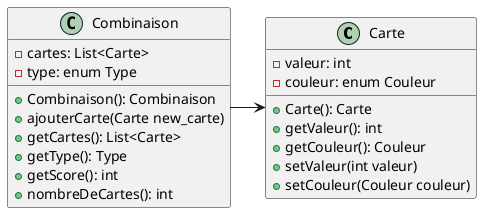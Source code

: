 @startuml model

class Carte{
    - valeur: int
    - couleur: enum Couleur
    + Carte(): Carte
    + getValeur(): int
    + getCouleur(): Couleur
    + setValeur(int valeur)
    + setCouleur(Couleur couleur)
}

class Combinaison{
    - cartes: List<Carte>
    - type: enum Type
    + Combinaison(): Combinaison 
    + ajouterCarte(Carte new_carte) 
    + getCartes(): List<Carte> 
    + getType(): Type 
    + getScore(): int 
    + nombreDeCartes(): int 
}

Combinaison -> Carte


@enduml